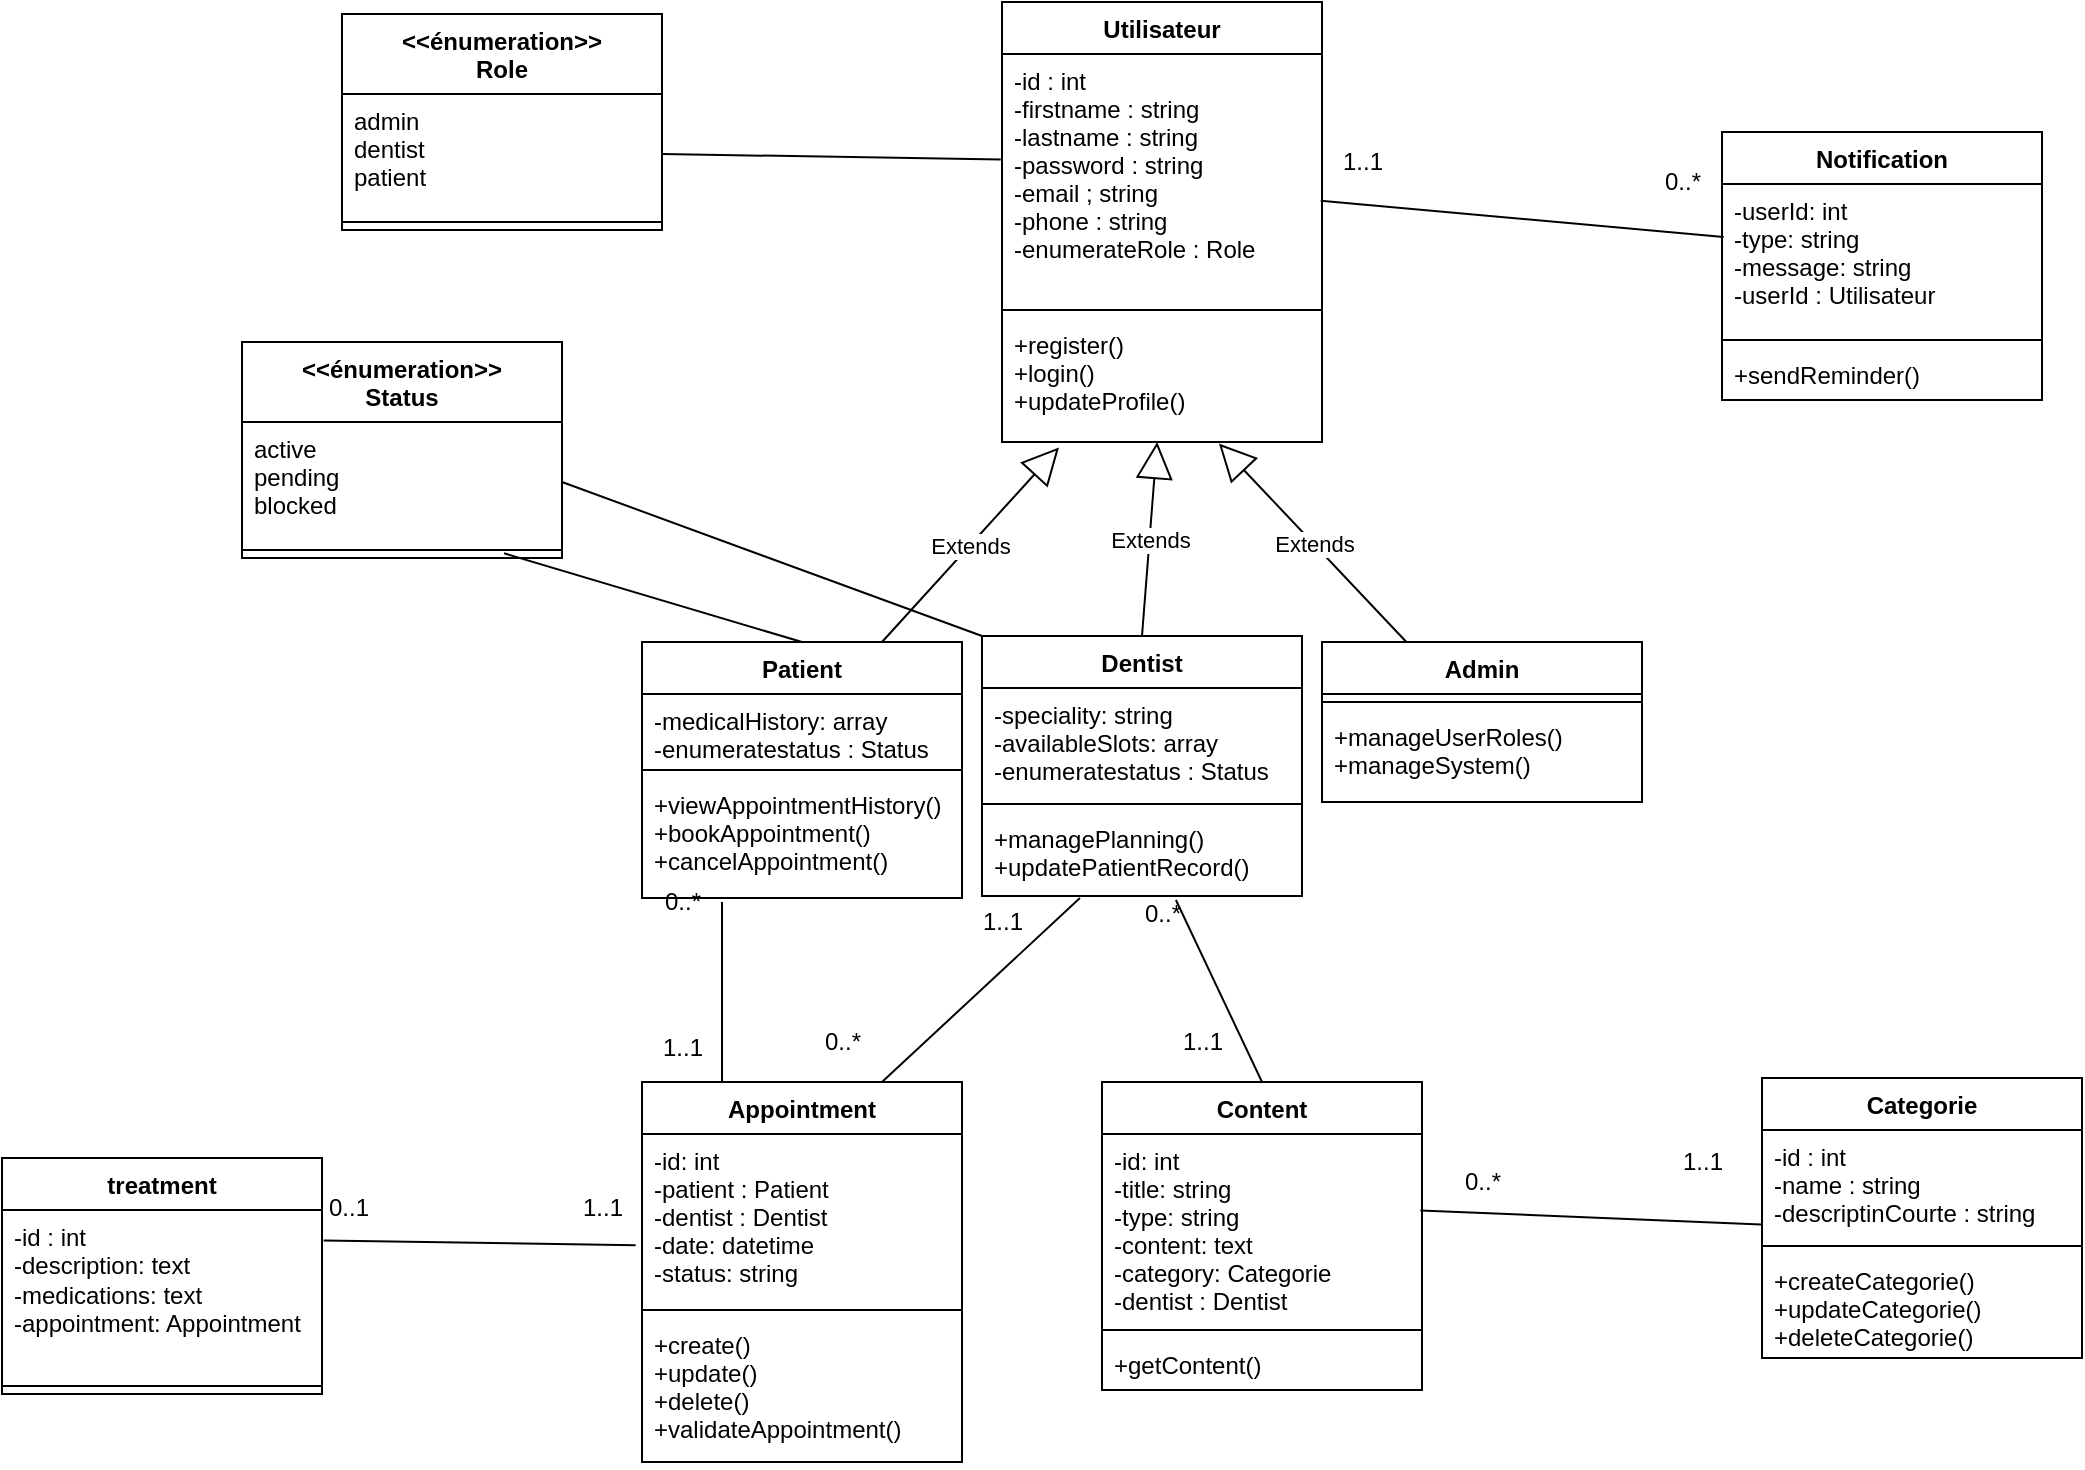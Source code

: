 <mxfile>
    <diagram id="2FLr8X-0mBs8OtJrQVWa" name="Page-1">
        <mxGraphModel dx="1932" dy="895" grid="1" gridSize="10" guides="1" tooltips="1" connect="1" arrows="1" fold="1" page="0" pageScale="1" pageWidth="850" pageHeight="1100" math="0" shadow="0">
            <root>
                <mxCell id="0"/>
                <mxCell id="1" parent="0"/>
                <mxCell id="13" value="Utilisateur" style="swimlane;fontStyle=1;align=center;verticalAlign=top;childLayout=stackLayout;horizontal=1;startSize=26;horizontalStack=0;resizeParent=1;resizeParentMax=0;resizeLast=0;collapsible=1;marginBottom=0;" parent="1" vertex="1">
                    <mxGeometry x="-350" y="-100" width="160" height="220" as="geometry"/>
                </mxCell>
                <mxCell id="14" value="-id : int &#xa;-firstname : string&#xa;-lastname : string &#xa;-password : string&#xa;-email ; string &#xa;-phone : string&#xa;-enumerateRole : Role" style="text;strokeColor=none;fillColor=none;align=left;verticalAlign=top;spacingLeft=4;spacingRight=4;overflow=hidden;rotatable=0;points=[[0,0.5],[1,0.5]];portConstraint=eastwest;" parent="13" vertex="1">
                    <mxGeometry y="26" width="160" height="124" as="geometry"/>
                </mxCell>
                <mxCell id="15" value="" style="line;strokeWidth=1;fillColor=none;align=left;verticalAlign=middle;spacingTop=-1;spacingLeft=3;spacingRight=3;rotatable=0;labelPosition=right;points=[];portConstraint=eastwest;strokeColor=inherit;" parent="13" vertex="1">
                    <mxGeometry y="150" width="160" height="8" as="geometry"/>
                </mxCell>
                <mxCell id="16" value="+register()&#xa;+login()&#xa;+updateProfile()" style="text;strokeColor=none;fillColor=none;align=left;verticalAlign=top;spacingLeft=4;spacingRight=4;overflow=hidden;rotatable=0;points=[[0,0.5],[1,0.5]];portConstraint=eastwest;" parent="13" vertex="1">
                    <mxGeometry y="158" width="160" height="62" as="geometry"/>
                </mxCell>
                <mxCell id="17" value="&lt;&lt;énumeration&gt;&gt;&#xa;Role" style="swimlane;fontStyle=1;align=center;verticalAlign=top;childLayout=stackLayout;horizontal=1;startSize=40;horizontalStack=0;resizeParent=1;resizeParentMax=0;resizeLast=0;collapsible=1;marginBottom=0;" parent="1" vertex="1">
                    <mxGeometry x="-680" y="-94" width="160" height="108" as="geometry"/>
                </mxCell>
                <mxCell id="18" value="admin&#xa;dentist&#xa;patient" style="text;strokeColor=none;fillColor=none;align=left;verticalAlign=top;spacingLeft=4;spacingRight=4;overflow=hidden;rotatable=0;points=[[0,0.5],[1,0.5]];portConstraint=eastwest;" parent="17" vertex="1">
                    <mxGeometry y="40" width="160" height="60" as="geometry"/>
                </mxCell>
                <mxCell id="19" value="" style="line;strokeWidth=1;fillColor=none;align=left;verticalAlign=middle;spacingTop=-1;spacingLeft=3;spacingRight=3;rotatable=0;labelPosition=right;points=[];portConstraint=eastwest;strokeColor=inherit;" parent="17" vertex="1">
                    <mxGeometry y="100" width="160" height="8" as="geometry"/>
                </mxCell>
                <mxCell id="21" value="Appointment" style="swimlane;fontStyle=1;align=center;verticalAlign=top;childLayout=stackLayout;horizontal=1;startSize=26;horizontalStack=0;resizeParent=1;resizeParentMax=0;resizeLast=0;collapsible=1;marginBottom=0;" parent="1" vertex="1">
                    <mxGeometry x="-530" y="440" width="160" height="190" as="geometry"/>
                </mxCell>
                <mxCell id="22" value="-id: int&#xa;-patient : Patient&#xa;-dentist : Dentist&#xa;-date: datetime&#xa;-status: string" style="text;strokeColor=none;fillColor=none;align=left;verticalAlign=top;spacingLeft=4;spacingRight=4;overflow=hidden;rotatable=0;points=[[0,0.5],[1,0.5]];portConstraint=eastwest;" parent="21" vertex="1">
                    <mxGeometry y="26" width="160" height="84" as="geometry"/>
                </mxCell>
                <mxCell id="23" value="" style="line;strokeWidth=1;fillColor=none;align=left;verticalAlign=middle;spacingTop=-1;spacingLeft=3;spacingRight=3;rotatable=0;labelPosition=right;points=[];portConstraint=eastwest;strokeColor=inherit;" parent="21" vertex="1">
                    <mxGeometry y="110" width="160" height="8" as="geometry"/>
                </mxCell>
                <mxCell id="24" value="+create()&#xa;+update()&#xa;+delete()&#xa;+validateAppointment()" style="text;strokeColor=none;fillColor=none;align=left;verticalAlign=top;spacingLeft=4;spacingRight=4;overflow=hidden;rotatable=0;points=[[0,0.5],[1,0.5]];portConstraint=eastwest;" parent="21" vertex="1">
                    <mxGeometry y="118" width="160" height="72" as="geometry"/>
                </mxCell>
                <mxCell id="25" value="Patient" style="swimlane;fontStyle=1;align=center;verticalAlign=top;childLayout=stackLayout;horizontal=1;startSize=26;horizontalStack=0;resizeParent=1;resizeParentMax=0;resizeLast=0;collapsible=1;marginBottom=0;" parent="1" vertex="1">
                    <mxGeometry x="-530" y="220" width="160" height="128" as="geometry"/>
                </mxCell>
                <mxCell id="26" value="-medicalHistory: array&#xa;-enumeratestatus : Status" style="text;strokeColor=none;fillColor=none;align=left;verticalAlign=top;spacingLeft=4;spacingRight=4;overflow=hidden;rotatable=0;points=[[0,0.5],[1,0.5]];portConstraint=eastwest;" parent="25" vertex="1">
                    <mxGeometry y="26" width="160" height="34" as="geometry"/>
                </mxCell>
                <mxCell id="27" value="" style="line;strokeWidth=1;fillColor=none;align=left;verticalAlign=middle;spacingTop=-1;spacingLeft=3;spacingRight=3;rotatable=0;labelPosition=right;points=[];portConstraint=eastwest;strokeColor=inherit;" parent="25" vertex="1">
                    <mxGeometry y="60" width="160" height="8" as="geometry"/>
                </mxCell>
                <mxCell id="28" value="+viewAppointmentHistory()&#xa;+bookAppointment()&#xa;+cancelAppointment()" style="text;strokeColor=none;fillColor=none;align=left;verticalAlign=top;spacingLeft=4;spacingRight=4;overflow=hidden;rotatable=0;points=[[0,0.5],[1,0.5]];portConstraint=eastwest;" parent="25" vertex="1">
                    <mxGeometry y="68" width="160" height="60" as="geometry"/>
                </mxCell>
                <mxCell id="29" value="Dentist" style="swimlane;fontStyle=1;align=center;verticalAlign=top;childLayout=stackLayout;horizontal=1;startSize=26;horizontalStack=0;resizeParent=1;resizeParentMax=0;resizeLast=0;collapsible=1;marginBottom=0;" parent="1" vertex="1">
                    <mxGeometry x="-360" y="217" width="160" height="130" as="geometry"/>
                </mxCell>
                <mxCell id="30" value="-speciality: string&#xa;-availableSlots: array&#xa;-enumeratestatus : Status" style="text;strokeColor=none;fillColor=none;align=left;verticalAlign=top;spacingLeft=4;spacingRight=4;overflow=hidden;rotatable=0;points=[[0,0.5],[1,0.5]];portConstraint=eastwest;" parent="29" vertex="1">
                    <mxGeometry y="26" width="160" height="54" as="geometry"/>
                </mxCell>
                <mxCell id="31" value="" style="line;strokeWidth=1;fillColor=none;align=left;verticalAlign=middle;spacingTop=-1;spacingLeft=3;spacingRight=3;rotatable=0;labelPosition=right;points=[];portConstraint=eastwest;strokeColor=inherit;" parent="29" vertex="1">
                    <mxGeometry y="80" width="160" height="8" as="geometry"/>
                </mxCell>
                <mxCell id="32" value="+managePlanning()&#xa;+updatePatientRecord()" style="text;strokeColor=none;fillColor=none;align=left;verticalAlign=top;spacingLeft=4;spacingRight=4;overflow=hidden;rotatable=0;points=[[0,0.5],[1,0.5]];portConstraint=eastwest;" parent="29" vertex="1">
                    <mxGeometry y="88" width="160" height="42" as="geometry"/>
                </mxCell>
                <mxCell id="33" value="Admin" style="swimlane;fontStyle=1;align=center;verticalAlign=top;childLayout=stackLayout;horizontal=1;startSize=26;horizontalStack=0;resizeParent=1;resizeParentMax=0;resizeLast=0;collapsible=1;marginBottom=0;" parent="1" vertex="1">
                    <mxGeometry x="-190" y="220" width="160" height="80" as="geometry"/>
                </mxCell>
                <mxCell id="35" value="" style="line;strokeWidth=1;fillColor=none;align=left;verticalAlign=middle;spacingTop=-1;spacingLeft=3;spacingRight=3;rotatable=0;labelPosition=right;points=[];portConstraint=eastwest;strokeColor=inherit;" parent="33" vertex="1">
                    <mxGeometry y="26" width="160" height="8" as="geometry"/>
                </mxCell>
                <mxCell id="36" value="+manageUserRoles()&#xa;+manageSystem()" style="text;strokeColor=none;fillColor=none;align=left;verticalAlign=top;spacingLeft=4;spacingRight=4;overflow=hidden;rotatable=0;points=[[0,0.5],[1,0.5]];portConstraint=eastwest;" parent="33" vertex="1">
                    <mxGeometry y="34" width="160" height="46" as="geometry"/>
                </mxCell>
                <mxCell id="37" value="Content" style="swimlane;fontStyle=1;align=center;verticalAlign=top;childLayout=stackLayout;horizontal=1;startSize=26;horizontalStack=0;resizeParent=1;resizeParentMax=0;resizeLast=0;collapsible=1;marginBottom=0;" parent="1" vertex="1">
                    <mxGeometry x="-300" y="440" width="160" height="154" as="geometry"/>
                </mxCell>
                <mxCell id="38" value="-id: int&#xa;-title: string&#xa;-type: string&#xa;-content: text&#xa;-category: Categorie&#xa;-dentist : Dentist" style="text;strokeColor=none;fillColor=none;align=left;verticalAlign=top;spacingLeft=4;spacingRight=4;overflow=hidden;rotatable=0;points=[[0,0.5],[1,0.5]];portConstraint=eastwest;" parent="37" vertex="1">
                    <mxGeometry y="26" width="160" height="94" as="geometry"/>
                </mxCell>
                <mxCell id="39" value="" style="line;strokeWidth=1;fillColor=none;align=left;verticalAlign=middle;spacingTop=-1;spacingLeft=3;spacingRight=3;rotatable=0;labelPosition=right;points=[];portConstraint=eastwest;strokeColor=inherit;" parent="37" vertex="1">
                    <mxGeometry y="120" width="160" height="8" as="geometry"/>
                </mxCell>
                <mxCell id="40" value="+getContent()" style="text;strokeColor=none;fillColor=none;align=left;verticalAlign=top;spacingLeft=4;spacingRight=4;overflow=hidden;rotatable=0;points=[[0,0.5],[1,0.5]];portConstraint=eastwest;" parent="37" vertex="1">
                    <mxGeometry y="128" width="160" height="26" as="geometry"/>
                </mxCell>
                <mxCell id="41" value="Categorie" style="swimlane;fontStyle=1;align=center;verticalAlign=top;childLayout=stackLayout;horizontal=1;startSize=26;horizontalStack=0;resizeParent=1;resizeParentMax=0;resizeLast=0;collapsible=1;marginBottom=0;" parent="1" vertex="1">
                    <mxGeometry x="30" y="438" width="160" height="140" as="geometry"/>
                </mxCell>
                <mxCell id="42" value="-id : int &#xa;-name : string&#xa;-descriptinCourte : string" style="text;strokeColor=none;fillColor=none;align=left;verticalAlign=top;spacingLeft=4;spacingRight=4;overflow=hidden;rotatable=0;points=[[0,0.5],[1,0.5]];portConstraint=eastwest;" parent="41" vertex="1">
                    <mxGeometry y="26" width="160" height="54" as="geometry"/>
                </mxCell>
                <mxCell id="43" value="" style="line;strokeWidth=1;fillColor=none;align=left;verticalAlign=middle;spacingTop=-1;spacingLeft=3;spacingRight=3;rotatable=0;labelPosition=right;points=[];portConstraint=eastwest;strokeColor=inherit;" parent="41" vertex="1">
                    <mxGeometry y="80" width="160" height="8" as="geometry"/>
                </mxCell>
                <mxCell id="44" value="+createCategorie()&#xa;+updateCategorie()&#xa;+deleteCategorie()" style="text;strokeColor=none;fillColor=none;align=left;verticalAlign=top;spacingLeft=4;spacingRight=4;overflow=hidden;rotatable=0;points=[[0,0.5],[1,0.5]];portConstraint=eastwest;" parent="41" vertex="1">
                    <mxGeometry y="88" width="160" height="52" as="geometry"/>
                </mxCell>
                <mxCell id="45" value="Notification" style="swimlane;fontStyle=1;align=center;verticalAlign=top;childLayout=stackLayout;horizontal=1;startSize=26;horizontalStack=0;resizeParent=1;resizeParentMax=0;resizeLast=0;collapsible=1;marginBottom=0;" parent="1" vertex="1">
                    <mxGeometry x="10" y="-35" width="160" height="134" as="geometry"/>
                </mxCell>
                <mxCell id="46" value="-userId: int&#xa;-type: string&#xa;-message: string&#xa;-userId : Utilisateur" style="text;strokeColor=none;fillColor=none;align=left;verticalAlign=top;spacingLeft=4;spacingRight=4;overflow=hidden;rotatable=0;points=[[0,0.5],[1,0.5]];portConstraint=eastwest;" parent="45" vertex="1">
                    <mxGeometry y="26" width="160" height="74" as="geometry"/>
                </mxCell>
                <mxCell id="47" value="" style="line;strokeWidth=1;fillColor=none;align=left;verticalAlign=middle;spacingTop=-1;spacingLeft=3;spacingRight=3;rotatable=0;labelPosition=right;points=[];portConstraint=eastwest;strokeColor=inherit;" parent="45" vertex="1">
                    <mxGeometry y="100" width="160" height="8" as="geometry"/>
                </mxCell>
                <mxCell id="48" value="+sendReminder()&#xa;" style="text;strokeColor=none;fillColor=none;align=left;verticalAlign=top;spacingLeft=4;spacingRight=4;overflow=hidden;rotatable=0;points=[[0,0.5],[1,0.5]];portConstraint=eastwest;" parent="45" vertex="1">
                    <mxGeometry y="108" width="160" height="26" as="geometry"/>
                </mxCell>
                <mxCell id="49" value="" style="endArrow=none;html=1;entryX=-0.004;entryY=0.425;entryDx=0;entryDy=0;entryPerimeter=0;exitX=1;exitY=0.5;exitDx=0;exitDy=0;" parent="1" source="18" target="14" edge="1">
                    <mxGeometry width="50" height="50" relative="1" as="geometry">
                        <mxPoint x="-440" y="50" as="sourcePoint"/>
                        <mxPoint x="-390" as="targetPoint"/>
                    </mxGeometry>
                </mxCell>
                <mxCell id="52" value="" style="endArrow=none;html=1;entryX=0.005;entryY=0.358;entryDx=0;entryDy=0;entryPerimeter=0;exitX=0.996;exitY=0.592;exitDx=0;exitDy=0;exitPerimeter=0;" parent="1" source="14" target="46" edge="1">
                    <mxGeometry width="50" height="50" relative="1" as="geometry">
                        <mxPoint x="-150" y="100" as="sourcePoint"/>
                        <mxPoint x="-100" y="50" as="targetPoint"/>
                    </mxGeometry>
                </mxCell>
                <mxCell id="53" value="1..1" style="text;html=1;align=center;verticalAlign=middle;resizable=0;points=[];autosize=1;strokeColor=none;fillColor=none;" parent="1" vertex="1">
                    <mxGeometry x="-190" y="-35" width="40" height="30" as="geometry"/>
                </mxCell>
                <mxCell id="54" value="0..*" style="text;html=1;align=center;verticalAlign=middle;resizable=0;points=[];autosize=1;strokeColor=none;fillColor=none;" parent="1" vertex="1">
                    <mxGeometry x="-30" y="-25" width="40" height="30" as="geometry"/>
                </mxCell>
                <mxCell id="55" value="Extends" style="endArrow=block;endSize=16;endFill=0;html=1;entryX=0.178;entryY=1.044;entryDx=0;entryDy=0;entryPerimeter=0;exitX=0.75;exitY=0;exitDx=0;exitDy=0;" parent="1" source="25" target="16" edge="1">
                    <mxGeometry width="160" relative="1" as="geometry">
                        <mxPoint x="-410" y="210" as="sourcePoint"/>
                        <mxPoint x="-420" y="60" as="targetPoint"/>
                    </mxGeometry>
                </mxCell>
                <mxCell id="56" value="Extends" style="endArrow=block;endSize=16;endFill=0;html=1;exitX=0.5;exitY=0;exitDx=0;exitDy=0;" parent="1" source="29" target="16" edge="1">
                    <mxGeometry width="160" relative="1" as="geometry">
                        <mxPoint x="-230" y="180" as="sourcePoint"/>
                        <mxPoint x="-70" y="180" as="targetPoint"/>
                    </mxGeometry>
                </mxCell>
                <mxCell id="57" value="Extends" style="endArrow=block;endSize=16;endFill=0;html=1;entryX=0.678;entryY=1.013;entryDx=0;entryDy=0;entryPerimeter=0;" parent="1" source="33" target="16" edge="1">
                    <mxGeometry width="160" relative="1" as="geometry">
                        <mxPoint x="-170" y="160" as="sourcePoint"/>
                        <mxPoint x="-230" y="130" as="targetPoint"/>
                    </mxGeometry>
                </mxCell>
                <mxCell id="58" value="" style="endArrow=none;html=1;entryX=0.306;entryY=1.025;entryDx=0;entryDy=0;entryPerimeter=0;exitX=0.75;exitY=0;exitDx=0;exitDy=0;" parent="1" source="21" target="32" edge="1">
                    <mxGeometry width="50" height="50" relative="1" as="geometry">
                        <mxPoint x="-540" y="420" as="sourcePoint"/>
                        <mxPoint x="-490" y="370" as="targetPoint"/>
                    </mxGeometry>
                </mxCell>
                <mxCell id="59" value="" style="endArrow=none;html=1;entryX=0.25;entryY=1.033;entryDx=0;entryDy=0;entryPerimeter=0;exitX=0.25;exitY=0;exitDx=0;exitDy=0;" parent="1" source="21" target="28" edge="1">
                    <mxGeometry width="50" height="50" relative="1" as="geometry">
                        <mxPoint x="-520" y="420" as="sourcePoint"/>
                        <mxPoint x="-470" y="370" as="targetPoint"/>
                    </mxGeometry>
                </mxCell>
                <mxCell id="60" value="0..*" style="text;html=1;align=center;verticalAlign=middle;resizable=0;points=[];autosize=1;strokeColor=none;fillColor=none;" parent="1" vertex="1">
                    <mxGeometry x="-530" y="335" width="40" height="30" as="geometry"/>
                </mxCell>
                <mxCell id="61" value="1..1" style="text;html=1;align=center;verticalAlign=middle;resizable=0;points=[];autosize=1;strokeColor=none;fillColor=none;" parent="1" vertex="1">
                    <mxGeometry x="-530" y="408" width="40" height="30" as="geometry"/>
                </mxCell>
                <mxCell id="62" value="0..*" style="text;html=1;align=center;verticalAlign=middle;resizable=0;points=[];autosize=1;strokeColor=none;fillColor=none;" parent="1" vertex="1">
                    <mxGeometry x="-450" y="405" width="40" height="30" as="geometry"/>
                </mxCell>
                <mxCell id="63" value="1..1" style="text;html=1;align=center;verticalAlign=middle;resizable=0;points=[];autosize=1;strokeColor=none;fillColor=none;" parent="1" vertex="1">
                    <mxGeometry x="-370" y="345" width="40" height="30" as="geometry"/>
                </mxCell>
                <mxCell id="64" value="" style="endArrow=none;html=1;entryX=0.606;entryY=1.048;entryDx=0;entryDy=0;entryPerimeter=0;exitX=0.5;exitY=0;exitDx=0;exitDy=0;" parent="1" source="37" target="32" edge="1">
                    <mxGeometry width="50" height="50" relative="1" as="geometry">
                        <mxPoint x="-260" y="410" as="sourcePoint"/>
                        <mxPoint x="-210" y="360" as="targetPoint"/>
                    </mxGeometry>
                </mxCell>
                <mxCell id="65" value="1..1" style="text;html=1;align=center;verticalAlign=middle;resizable=0;points=[];autosize=1;strokeColor=none;fillColor=none;" parent="1" vertex="1">
                    <mxGeometry x="-270" y="405" width="40" height="30" as="geometry"/>
                </mxCell>
                <mxCell id="66" value="0..*" style="text;html=1;align=center;verticalAlign=middle;resizable=0;points=[];autosize=1;strokeColor=none;fillColor=none;" parent="1" vertex="1">
                    <mxGeometry x="-290" y="341" width="40" height="30" as="geometry"/>
                </mxCell>
                <mxCell id="67" value="" style="endArrow=none;html=1;exitX=0.995;exitY=0.407;exitDx=0;exitDy=0;entryX=-0.003;entryY=0.894;entryDx=0;entryDy=0;entryPerimeter=0;exitPerimeter=0;" parent="1" source="38" edge="1">
                    <mxGeometry width="50" height="50" relative="1" as="geometry">
                        <mxPoint x="-140" y="522" as="sourcePoint"/>
                        <mxPoint x="29.52" y="511.276" as="targetPoint"/>
                    </mxGeometry>
                </mxCell>
                <mxCell id="69" value="0..*" style="text;html=1;align=center;verticalAlign=middle;resizable=0;points=[];autosize=1;strokeColor=none;fillColor=none;" parent="1" vertex="1">
                    <mxGeometry x="-130" y="475" width="40" height="30" as="geometry"/>
                </mxCell>
                <mxCell id="70" value="1..1" style="text;html=1;align=center;verticalAlign=middle;resizable=0;points=[];autosize=1;strokeColor=none;fillColor=none;" parent="1" vertex="1">
                    <mxGeometry x="-20" y="465" width="40" height="30" as="geometry"/>
                </mxCell>
                <mxCell id="71" value="&lt;&lt;énumeration&gt;&gt;&#xa;Status" style="swimlane;fontStyle=1;align=center;verticalAlign=top;childLayout=stackLayout;horizontal=1;startSize=40;horizontalStack=0;resizeParent=1;resizeParentMax=0;resizeLast=0;collapsible=1;marginBottom=0;" parent="1" vertex="1">
                    <mxGeometry x="-730" y="70" width="160" height="108" as="geometry"/>
                </mxCell>
                <mxCell id="72" value="active&#xa;pending&#xa;blocked" style="text;strokeColor=none;fillColor=none;align=left;verticalAlign=top;spacingLeft=4;spacingRight=4;overflow=hidden;rotatable=0;points=[[0,0.5],[1,0.5]];portConstraint=eastwest;" parent="71" vertex="1">
                    <mxGeometry y="40" width="160" height="60" as="geometry"/>
                </mxCell>
                <mxCell id="73" value="" style="line;strokeWidth=1;fillColor=none;align=left;verticalAlign=middle;spacingTop=-1;spacingLeft=3;spacingRight=3;rotatable=0;labelPosition=right;points=[];portConstraint=eastwest;strokeColor=inherit;" parent="71" vertex="1">
                    <mxGeometry y="100" width="160" height="8" as="geometry"/>
                </mxCell>
                <mxCell id="74" value="" style="endArrow=none;html=1;exitX=1;exitY=0.5;exitDx=0;exitDy=0;entryX=0;entryY=0;entryDx=0;entryDy=0;" parent="1" source="72" target="29" edge="1">
                    <mxGeometry width="50" height="50" relative="1" as="geometry">
                        <mxPoint x="-320" y="200" as="sourcePoint"/>
                        <mxPoint x="-270" y="150" as="targetPoint"/>
                    </mxGeometry>
                </mxCell>
                <mxCell id="75" value="" style="endArrow=none;html=1;entryX=0.819;entryY=0.708;entryDx=0;entryDy=0;entryPerimeter=0;exitX=0.5;exitY=0;exitDx=0;exitDy=0;" parent="1" source="25" target="73" edge="1">
                    <mxGeometry width="50" height="50" relative="1" as="geometry">
                        <mxPoint x="-710" y="210" as="sourcePoint"/>
                        <mxPoint x="-660" y="160" as="targetPoint"/>
                    </mxGeometry>
                </mxCell>
                <mxCell id="76" value="treatment" style="swimlane;fontStyle=1;align=center;verticalAlign=top;childLayout=stackLayout;horizontal=1;startSize=26;horizontalStack=0;resizeParent=1;resizeParentMax=0;resizeLast=0;collapsible=1;marginBottom=0;whiteSpace=wrap;html=1;" vertex="1" parent="1">
                    <mxGeometry x="-850" y="478" width="160" height="118" as="geometry"/>
                </mxCell>
                <mxCell id="77" value="&lt;div&gt;&lt;font color=&quot;#000000&quot;&gt;-id : int&lt;/font&gt;&lt;/div&gt;&lt;div&gt;&lt;span style=&quot;background-color: transparent;&quot;&gt;-description: text&amp;nbsp;&lt;/span&gt;&lt;/div&gt;&lt;div&gt;&lt;font color=&quot;#000000&quot;&gt;-medications: text&amp;nbsp;&lt;/font&gt;&lt;/div&gt;&lt;div&gt;&lt;font color=&quot;#000000&quot;&gt;-appointment: Appointment&amp;nbsp;&lt;/font&gt;&lt;/div&gt;" style="text;strokeColor=none;fillColor=none;align=left;verticalAlign=top;spacingLeft=4;spacingRight=4;overflow=hidden;rotatable=0;points=[[0,0.5],[1,0.5]];portConstraint=eastwest;whiteSpace=wrap;html=1;" vertex="1" parent="76">
                    <mxGeometry y="26" width="160" height="84" as="geometry"/>
                </mxCell>
                <mxCell id="78" value="" style="line;strokeWidth=1;fillColor=none;align=left;verticalAlign=middle;spacingTop=-1;spacingLeft=3;spacingRight=3;rotatable=0;labelPosition=right;points=[];portConstraint=eastwest;strokeColor=inherit;" vertex="1" parent="76">
                    <mxGeometry y="110" width="160" height="8" as="geometry"/>
                </mxCell>
                <mxCell id="80" value="" style="endArrow=none;html=1;exitX=1.005;exitY=0.181;exitDx=0;exitDy=0;entryX=-0.02;entryY=0.662;entryDx=0;entryDy=0;entryPerimeter=0;exitPerimeter=0;" edge="1" parent="1" source="77" target="22">
                    <mxGeometry width="50" height="50" relative="1" as="geometry">
                        <mxPoint x="-640" y="580" as="sourcePoint"/>
                        <mxPoint x="-590" y="530" as="targetPoint"/>
                    </mxGeometry>
                </mxCell>
                <mxCell id="81" value="0..1" style="text;html=1;align=center;verticalAlign=middle;resizable=0;points=[];autosize=1;strokeColor=none;fillColor=none;" vertex="1" parent="1">
                    <mxGeometry x="-697" y="488" width="40" height="30" as="geometry"/>
                </mxCell>
                <mxCell id="82" value="1..1" style="text;html=1;align=center;verticalAlign=middle;resizable=0;points=[];autosize=1;strokeColor=none;fillColor=none;" vertex="1" parent="1">
                    <mxGeometry x="-570" y="488" width="40" height="30" as="geometry"/>
                </mxCell>
            </root>
        </mxGraphModel>
    </diagram>
</mxfile>